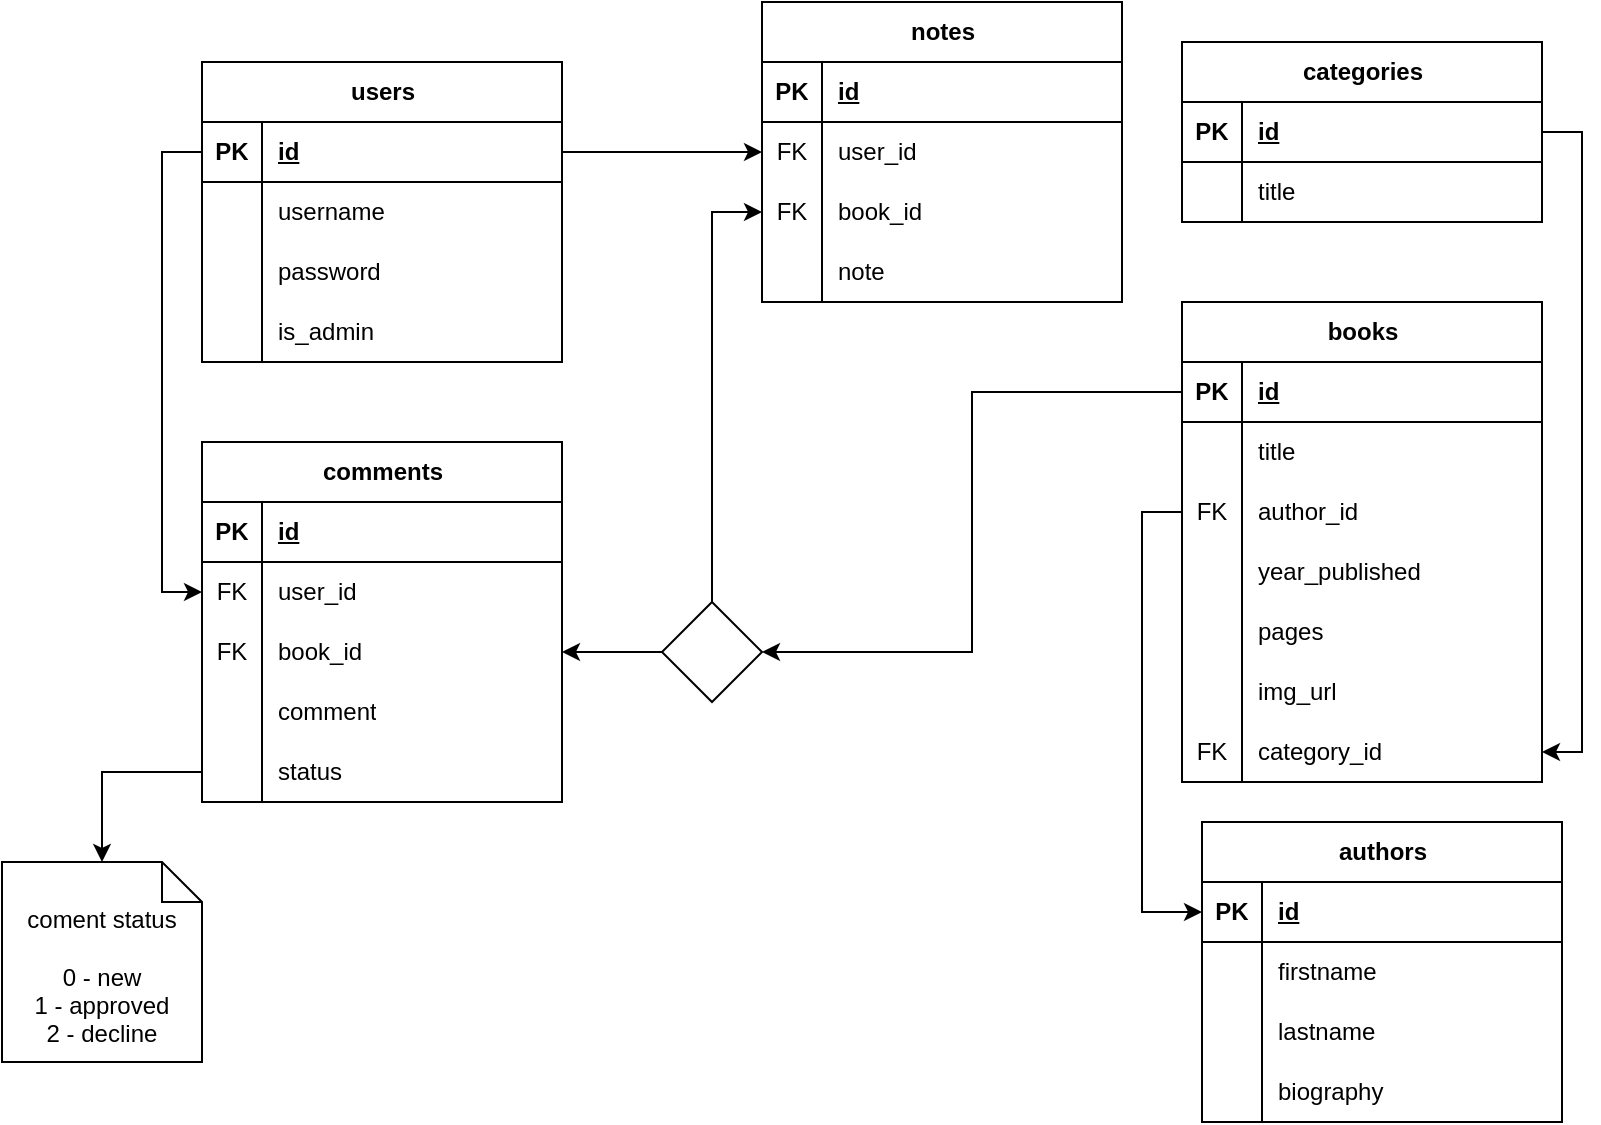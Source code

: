 <mxfile version="22.1.0" type="device">
  <diagram id="tXcpr0YHOBpfjvdcPFPw" name="Page-1">
    <mxGraphModel dx="1674" dy="1858" grid="1" gridSize="10" guides="1" tooltips="1" connect="1" arrows="1" fold="1" page="1" pageScale="1" pageWidth="850" pageHeight="1100" math="0" shadow="0">
      <root>
        <mxCell id="0" />
        <mxCell id="1" parent="0" />
        <mxCell id="TwhBnZs5j3Ns0Jui8B5w-1" value="users" style="shape=table;startSize=30;container=1;collapsible=1;childLayout=tableLayout;fixedRows=1;rowLines=0;fontStyle=1;align=center;resizeLast=1;html=1;" parent="1" vertex="1">
          <mxGeometry x="110" y="-1010" width="180" height="150" as="geometry" />
        </mxCell>
        <mxCell id="TwhBnZs5j3Ns0Jui8B5w-2" value="" style="shape=tableRow;horizontal=0;startSize=0;swimlaneHead=0;swimlaneBody=0;fillColor=none;collapsible=0;dropTarget=0;points=[[0,0.5],[1,0.5]];portConstraint=eastwest;top=0;left=0;right=0;bottom=1;" parent="TwhBnZs5j3Ns0Jui8B5w-1" vertex="1">
          <mxGeometry y="30" width="180" height="30" as="geometry" />
        </mxCell>
        <mxCell id="TwhBnZs5j3Ns0Jui8B5w-3" value="PK" style="shape=partialRectangle;connectable=0;fillColor=none;top=0;left=0;bottom=0;right=0;fontStyle=1;overflow=hidden;whiteSpace=wrap;html=1;" parent="TwhBnZs5j3Ns0Jui8B5w-2" vertex="1">
          <mxGeometry width="30" height="30" as="geometry">
            <mxRectangle width="30" height="30" as="alternateBounds" />
          </mxGeometry>
        </mxCell>
        <mxCell id="TwhBnZs5j3Ns0Jui8B5w-4" value="id" style="shape=partialRectangle;connectable=0;fillColor=none;top=0;left=0;bottom=0;right=0;align=left;spacingLeft=6;fontStyle=5;overflow=hidden;whiteSpace=wrap;html=1;" parent="TwhBnZs5j3Ns0Jui8B5w-2" vertex="1">
          <mxGeometry x="30" width="150" height="30" as="geometry">
            <mxRectangle width="150" height="30" as="alternateBounds" />
          </mxGeometry>
        </mxCell>
        <mxCell id="TwhBnZs5j3Ns0Jui8B5w-5" value="" style="shape=tableRow;horizontal=0;startSize=0;swimlaneHead=0;swimlaneBody=0;fillColor=none;collapsible=0;dropTarget=0;points=[[0,0.5],[1,0.5]];portConstraint=eastwest;top=0;left=0;right=0;bottom=0;" parent="TwhBnZs5j3Ns0Jui8B5w-1" vertex="1">
          <mxGeometry y="60" width="180" height="30" as="geometry" />
        </mxCell>
        <mxCell id="TwhBnZs5j3Ns0Jui8B5w-6" value="" style="shape=partialRectangle;connectable=0;fillColor=none;top=0;left=0;bottom=0;right=0;editable=1;overflow=hidden;whiteSpace=wrap;html=1;" parent="TwhBnZs5j3Ns0Jui8B5w-5" vertex="1">
          <mxGeometry width="30" height="30" as="geometry">
            <mxRectangle width="30" height="30" as="alternateBounds" />
          </mxGeometry>
        </mxCell>
        <mxCell id="TwhBnZs5j3Ns0Jui8B5w-7" value="username" style="shape=partialRectangle;connectable=0;fillColor=none;top=0;left=0;bottom=0;right=0;align=left;spacingLeft=6;overflow=hidden;whiteSpace=wrap;html=1;" parent="TwhBnZs5j3Ns0Jui8B5w-5" vertex="1">
          <mxGeometry x="30" width="150" height="30" as="geometry">
            <mxRectangle width="150" height="30" as="alternateBounds" />
          </mxGeometry>
        </mxCell>
        <mxCell id="TwhBnZs5j3Ns0Jui8B5w-8" value="" style="shape=tableRow;horizontal=0;startSize=0;swimlaneHead=0;swimlaneBody=0;fillColor=none;collapsible=0;dropTarget=0;points=[[0,0.5],[1,0.5]];portConstraint=eastwest;top=0;left=0;right=0;bottom=0;" parent="TwhBnZs5j3Ns0Jui8B5w-1" vertex="1">
          <mxGeometry y="90" width="180" height="30" as="geometry" />
        </mxCell>
        <mxCell id="TwhBnZs5j3Ns0Jui8B5w-9" value="" style="shape=partialRectangle;connectable=0;fillColor=none;top=0;left=0;bottom=0;right=0;editable=1;overflow=hidden;whiteSpace=wrap;html=1;" parent="TwhBnZs5j3Ns0Jui8B5w-8" vertex="1">
          <mxGeometry width="30" height="30" as="geometry">
            <mxRectangle width="30" height="30" as="alternateBounds" />
          </mxGeometry>
        </mxCell>
        <mxCell id="TwhBnZs5j3Ns0Jui8B5w-10" value="password" style="shape=partialRectangle;connectable=0;fillColor=none;top=0;left=0;bottom=0;right=0;align=left;spacingLeft=6;overflow=hidden;whiteSpace=wrap;html=1;" parent="TwhBnZs5j3Ns0Jui8B5w-8" vertex="1">
          <mxGeometry x="30" width="150" height="30" as="geometry">
            <mxRectangle width="150" height="30" as="alternateBounds" />
          </mxGeometry>
        </mxCell>
        <mxCell id="TwhBnZs5j3Ns0Jui8B5w-11" value="" style="shape=tableRow;horizontal=0;startSize=0;swimlaneHead=0;swimlaneBody=0;fillColor=none;collapsible=0;dropTarget=0;points=[[0,0.5],[1,0.5]];portConstraint=eastwest;top=0;left=0;right=0;bottom=0;" parent="TwhBnZs5j3Ns0Jui8B5w-1" vertex="1">
          <mxGeometry y="120" width="180" height="30" as="geometry" />
        </mxCell>
        <mxCell id="TwhBnZs5j3Ns0Jui8B5w-12" value="" style="shape=partialRectangle;connectable=0;fillColor=none;top=0;left=0;bottom=0;right=0;editable=1;overflow=hidden;whiteSpace=wrap;html=1;" parent="TwhBnZs5j3Ns0Jui8B5w-11" vertex="1">
          <mxGeometry width="30" height="30" as="geometry">
            <mxRectangle width="30" height="30" as="alternateBounds" />
          </mxGeometry>
        </mxCell>
        <mxCell id="TwhBnZs5j3Ns0Jui8B5w-13" value="is_admin" style="shape=partialRectangle;connectable=0;fillColor=none;top=0;left=0;bottom=0;right=0;align=left;spacingLeft=6;overflow=hidden;whiteSpace=wrap;html=1;" parent="TwhBnZs5j3Ns0Jui8B5w-11" vertex="1">
          <mxGeometry x="30" width="150" height="30" as="geometry">
            <mxRectangle width="150" height="30" as="alternateBounds" />
          </mxGeometry>
        </mxCell>
        <mxCell id="TwhBnZs5j3Ns0Jui8B5w-14" value="categories" style="shape=table;startSize=30;container=1;collapsible=1;childLayout=tableLayout;fixedRows=1;rowLines=0;fontStyle=1;align=center;resizeLast=1;html=1;" parent="1" vertex="1">
          <mxGeometry x="600" y="-1020" width="180" height="90" as="geometry" />
        </mxCell>
        <mxCell id="TwhBnZs5j3Ns0Jui8B5w-15" value="" style="shape=tableRow;horizontal=0;startSize=0;swimlaneHead=0;swimlaneBody=0;fillColor=none;collapsible=0;dropTarget=0;points=[[0,0.5],[1,0.5]];portConstraint=eastwest;top=0;left=0;right=0;bottom=1;" parent="TwhBnZs5j3Ns0Jui8B5w-14" vertex="1">
          <mxGeometry y="30" width="180" height="30" as="geometry" />
        </mxCell>
        <mxCell id="TwhBnZs5j3Ns0Jui8B5w-16" value="PK" style="shape=partialRectangle;connectable=0;fillColor=none;top=0;left=0;bottom=0;right=0;fontStyle=1;overflow=hidden;whiteSpace=wrap;html=1;" parent="TwhBnZs5j3Ns0Jui8B5w-15" vertex="1">
          <mxGeometry width="30" height="30" as="geometry">
            <mxRectangle width="30" height="30" as="alternateBounds" />
          </mxGeometry>
        </mxCell>
        <mxCell id="TwhBnZs5j3Ns0Jui8B5w-17" value="id" style="shape=partialRectangle;connectable=0;fillColor=none;top=0;left=0;bottom=0;right=0;align=left;spacingLeft=6;fontStyle=5;overflow=hidden;whiteSpace=wrap;html=1;" parent="TwhBnZs5j3Ns0Jui8B5w-15" vertex="1">
          <mxGeometry x="30" width="150" height="30" as="geometry">
            <mxRectangle width="150" height="30" as="alternateBounds" />
          </mxGeometry>
        </mxCell>
        <mxCell id="TwhBnZs5j3Ns0Jui8B5w-18" value="" style="shape=tableRow;horizontal=0;startSize=0;swimlaneHead=0;swimlaneBody=0;fillColor=none;collapsible=0;dropTarget=0;points=[[0,0.5],[1,0.5]];portConstraint=eastwest;top=0;left=0;right=0;bottom=0;" parent="TwhBnZs5j3Ns0Jui8B5w-14" vertex="1">
          <mxGeometry y="60" width="180" height="30" as="geometry" />
        </mxCell>
        <mxCell id="TwhBnZs5j3Ns0Jui8B5w-19" value="" style="shape=partialRectangle;connectable=0;fillColor=none;top=0;left=0;bottom=0;right=0;editable=1;overflow=hidden;whiteSpace=wrap;html=1;" parent="TwhBnZs5j3Ns0Jui8B5w-18" vertex="1">
          <mxGeometry width="30" height="30" as="geometry">
            <mxRectangle width="30" height="30" as="alternateBounds" />
          </mxGeometry>
        </mxCell>
        <mxCell id="TwhBnZs5j3Ns0Jui8B5w-20" value="title" style="shape=partialRectangle;connectable=0;fillColor=none;top=0;left=0;bottom=0;right=0;align=left;spacingLeft=6;overflow=hidden;whiteSpace=wrap;html=1;" parent="TwhBnZs5j3Ns0Jui8B5w-18" vertex="1">
          <mxGeometry x="30" width="150" height="30" as="geometry">
            <mxRectangle width="150" height="30" as="alternateBounds" />
          </mxGeometry>
        </mxCell>
        <mxCell id="TwhBnZs5j3Ns0Jui8B5w-27" value="authors" style="shape=table;startSize=30;container=1;collapsible=1;childLayout=tableLayout;fixedRows=1;rowLines=0;fontStyle=1;align=center;resizeLast=1;html=1;" parent="1" vertex="1">
          <mxGeometry x="610" y="-630" width="180" height="150" as="geometry" />
        </mxCell>
        <mxCell id="TwhBnZs5j3Ns0Jui8B5w-28" value="" style="shape=tableRow;horizontal=0;startSize=0;swimlaneHead=0;swimlaneBody=0;fillColor=none;collapsible=0;dropTarget=0;points=[[0,0.5],[1,0.5]];portConstraint=eastwest;top=0;left=0;right=0;bottom=1;" parent="TwhBnZs5j3Ns0Jui8B5w-27" vertex="1">
          <mxGeometry y="30" width="180" height="30" as="geometry" />
        </mxCell>
        <mxCell id="TwhBnZs5j3Ns0Jui8B5w-29" value="PK" style="shape=partialRectangle;connectable=0;fillColor=none;top=0;left=0;bottom=0;right=0;fontStyle=1;overflow=hidden;whiteSpace=wrap;html=1;" parent="TwhBnZs5j3Ns0Jui8B5w-28" vertex="1">
          <mxGeometry width="30" height="30" as="geometry">
            <mxRectangle width="30" height="30" as="alternateBounds" />
          </mxGeometry>
        </mxCell>
        <mxCell id="TwhBnZs5j3Ns0Jui8B5w-30" value="id" style="shape=partialRectangle;connectable=0;fillColor=none;top=0;left=0;bottom=0;right=0;align=left;spacingLeft=6;fontStyle=5;overflow=hidden;whiteSpace=wrap;html=1;" parent="TwhBnZs5j3Ns0Jui8B5w-28" vertex="1">
          <mxGeometry x="30" width="150" height="30" as="geometry">
            <mxRectangle width="150" height="30" as="alternateBounds" />
          </mxGeometry>
        </mxCell>
        <mxCell id="TwhBnZs5j3Ns0Jui8B5w-31" value="" style="shape=tableRow;horizontal=0;startSize=0;swimlaneHead=0;swimlaneBody=0;fillColor=none;collapsible=0;dropTarget=0;points=[[0,0.5],[1,0.5]];portConstraint=eastwest;top=0;left=0;right=0;bottom=0;" parent="TwhBnZs5j3Ns0Jui8B5w-27" vertex="1">
          <mxGeometry y="60" width="180" height="30" as="geometry" />
        </mxCell>
        <mxCell id="TwhBnZs5j3Ns0Jui8B5w-32" value="" style="shape=partialRectangle;connectable=0;fillColor=none;top=0;left=0;bottom=0;right=0;editable=1;overflow=hidden;whiteSpace=wrap;html=1;" parent="TwhBnZs5j3Ns0Jui8B5w-31" vertex="1">
          <mxGeometry width="30" height="30" as="geometry">
            <mxRectangle width="30" height="30" as="alternateBounds" />
          </mxGeometry>
        </mxCell>
        <mxCell id="TwhBnZs5j3Ns0Jui8B5w-33" value="firstname" style="shape=partialRectangle;connectable=0;fillColor=none;top=0;left=0;bottom=0;right=0;align=left;spacingLeft=6;overflow=hidden;whiteSpace=wrap;html=1;" parent="TwhBnZs5j3Ns0Jui8B5w-31" vertex="1">
          <mxGeometry x="30" width="150" height="30" as="geometry">
            <mxRectangle width="150" height="30" as="alternateBounds" />
          </mxGeometry>
        </mxCell>
        <mxCell id="TwhBnZs5j3Ns0Jui8B5w-34" value="" style="shape=tableRow;horizontal=0;startSize=0;swimlaneHead=0;swimlaneBody=0;fillColor=none;collapsible=0;dropTarget=0;points=[[0,0.5],[1,0.5]];portConstraint=eastwest;top=0;left=0;right=0;bottom=0;" parent="TwhBnZs5j3Ns0Jui8B5w-27" vertex="1">
          <mxGeometry y="90" width="180" height="30" as="geometry" />
        </mxCell>
        <mxCell id="TwhBnZs5j3Ns0Jui8B5w-35" value="" style="shape=partialRectangle;connectable=0;fillColor=none;top=0;left=0;bottom=0;right=0;editable=1;overflow=hidden;whiteSpace=wrap;html=1;" parent="TwhBnZs5j3Ns0Jui8B5w-34" vertex="1">
          <mxGeometry width="30" height="30" as="geometry">
            <mxRectangle width="30" height="30" as="alternateBounds" />
          </mxGeometry>
        </mxCell>
        <mxCell id="TwhBnZs5j3Ns0Jui8B5w-36" value="lastname" style="shape=partialRectangle;connectable=0;fillColor=none;top=0;left=0;bottom=0;right=0;align=left;spacingLeft=6;overflow=hidden;whiteSpace=wrap;html=1;" parent="TwhBnZs5j3Ns0Jui8B5w-34" vertex="1">
          <mxGeometry x="30" width="150" height="30" as="geometry">
            <mxRectangle width="150" height="30" as="alternateBounds" />
          </mxGeometry>
        </mxCell>
        <mxCell id="TwhBnZs5j3Ns0Jui8B5w-37" value="" style="shape=tableRow;horizontal=0;startSize=0;swimlaneHead=0;swimlaneBody=0;fillColor=none;collapsible=0;dropTarget=0;points=[[0,0.5],[1,0.5]];portConstraint=eastwest;top=0;left=0;right=0;bottom=0;" parent="TwhBnZs5j3Ns0Jui8B5w-27" vertex="1">
          <mxGeometry y="120" width="180" height="30" as="geometry" />
        </mxCell>
        <mxCell id="TwhBnZs5j3Ns0Jui8B5w-38" value="" style="shape=partialRectangle;connectable=0;fillColor=none;top=0;left=0;bottom=0;right=0;editable=1;overflow=hidden;whiteSpace=wrap;html=1;" parent="TwhBnZs5j3Ns0Jui8B5w-37" vertex="1">
          <mxGeometry width="30" height="30" as="geometry">
            <mxRectangle width="30" height="30" as="alternateBounds" />
          </mxGeometry>
        </mxCell>
        <mxCell id="TwhBnZs5j3Ns0Jui8B5w-39" value="biography " style="shape=partialRectangle;connectable=0;fillColor=none;top=0;left=0;bottom=0;right=0;align=left;spacingLeft=6;overflow=hidden;whiteSpace=wrap;html=1;" parent="TwhBnZs5j3Ns0Jui8B5w-37" vertex="1">
          <mxGeometry x="30" width="150" height="30" as="geometry">
            <mxRectangle width="150" height="30" as="alternateBounds" />
          </mxGeometry>
        </mxCell>
        <mxCell id="TwhBnZs5j3Ns0Jui8B5w-41" value="books" style="shape=table;startSize=30;container=1;collapsible=1;childLayout=tableLayout;fixedRows=1;rowLines=0;fontStyle=1;align=center;resizeLast=1;html=1;" parent="1" vertex="1">
          <mxGeometry x="600" y="-890" width="180" height="240" as="geometry" />
        </mxCell>
        <mxCell id="TwhBnZs5j3Ns0Jui8B5w-42" value="" style="shape=tableRow;horizontal=0;startSize=0;swimlaneHead=0;swimlaneBody=0;fillColor=none;collapsible=0;dropTarget=0;points=[[0,0.5],[1,0.5]];portConstraint=eastwest;top=0;left=0;right=0;bottom=1;" parent="TwhBnZs5j3Ns0Jui8B5w-41" vertex="1">
          <mxGeometry y="30" width="180" height="30" as="geometry" />
        </mxCell>
        <mxCell id="TwhBnZs5j3Ns0Jui8B5w-43" value="PK" style="shape=partialRectangle;connectable=0;fillColor=none;top=0;left=0;bottom=0;right=0;fontStyle=1;overflow=hidden;whiteSpace=wrap;html=1;" parent="TwhBnZs5j3Ns0Jui8B5w-42" vertex="1">
          <mxGeometry width="30" height="30" as="geometry">
            <mxRectangle width="30" height="30" as="alternateBounds" />
          </mxGeometry>
        </mxCell>
        <mxCell id="TwhBnZs5j3Ns0Jui8B5w-44" value="id" style="shape=partialRectangle;connectable=0;fillColor=none;top=0;left=0;bottom=0;right=0;align=left;spacingLeft=6;fontStyle=5;overflow=hidden;whiteSpace=wrap;html=1;" parent="TwhBnZs5j3Ns0Jui8B5w-42" vertex="1">
          <mxGeometry x="30" width="150" height="30" as="geometry">
            <mxRectangle width="150" height="30" as="alternateBounds" />
          </mxGeometry>
        </mxCell>
        <mxCell id="TwhBnZs5j3Ns0Jui8B5w-45" value="" style="shape=tableRow;horizontal=0;startSize=0;swimlaneHead=0;swimlaneBody=0;fillColor=none;collapsible=0;dropTarget=0;points=[[0,0.5],[1,0.5]];portConstraint=eastwest;top=0;left=0;right=0;bottom=0;" parent="TwhBnZs5j3Ns0Jui8B5w-41" vertex="1">
          <mxGeometry y="60" width="180" height="30" as="geometry" />
        </mxCell>
        <mxCell id="TwhBnZs5j3Ns0Jui8B5w-46" value="" style="shape=partialRectangle;connectable=0;fillColor=none;top=0;left=0;bottom=0;right=0;editable=1;overflow=hidden;whiteSpace=wrap;html=1;" parent="TwhBnZs5j3Ns0Jui8B5w-45" vertex="1">
          <mxGeometry width="30" height="30" as="geometry">
            <mxRectangle width="30" height="30" as="alternateBounds" />
          </mxGeometry>
        </mxCell>
        <mxCell id="TwhBnZs5j3Ns0Jui8B5w-47" value="title" style="shape=partialRectangle;connectable=0;fillColor=none;top=0;left=0;bottom=0;right=0;align=left;spacingLeft=6;overflow=hidden;whiteSpace=wrap;html=1;" parent="TwhBnZs5j3Ns0Jui8B5w-45" vertex="1">
          <mxGeometry x="30" width="150" height="30" as="geometry">
            <mxRectangle width="150" height="30" as="alternateBounds" />
          </mxGeometry>
        </mxCell>
        <mxCell id="TwhBnZs5j3Ns0Jui8B5w-48" value="" style="shape=tableRow;horizontal=0;startSize=0;swimlaneHead=0;swimlaneBody=0;fillColor=none;collapsible=0;dropTarget=0;points=[[0,0.5],[1,0.5]];portConstraint=eastwest;top=0;left=0;right=0;bottom=0;" parent="TwhBnZs5j3Ns0Jui8B5w-41" vertex="1">
          <mxGeometry y="90" width="180" height="30" as="geometry" />
        </mxCell>
        <mxCell id="TwhBnZs5j3Ns0Jui8B5w-49" value="FK" style="shape=partialRectangle;connectable=0;fillColor=none;top=0;left=0;bottom=0;right=0;editable=1;overflow=hidden;whiteSpace=wrap;html=1;" parent="TwhBnZs5j3Ns0Jui8B5w-48" vertex="1">
          <mxGeometry width="30" height="30" as="geometry">
            <mxRectangle width="30" height="30" as="alternateBounds" />
          </mxGeometry>
        </mxCell>
        <mxCell id="TwhBnZs5j3Ns0Jui8B5w-50" value="author_id" style="shape=partialRectangle;connectable=0;fillColor=none;top=0;left=0;bottom=0;right=0;align=left;spacingLeft=6;overflow=hidden;whiteSpace=wrap;html=1;" parent="TwhBnZs5j3Ns0Jui8B5w-48" vertex="1">
          <mxGeometry x="30" width="150" height="30" as="geometry">
            <mxRectangle width="150" height="30" as="alternateBounds" />
          </mxGeometry>
        </mxCell>
        <mxCell id="TwhBnZs5j3Ns0Jui8B5w-51" value="" style="shape=tableRow;horizontal=0;startSize=0;swimlaneHead=0;swimlaneBody=0;fillColor=none;collapsible=0;dropTarget=0;points=[[0,0.5],[1,0.5]];portConstraint=eastwest;top=0;left=0;right=0;bottom=0;" parent="TwhBnZs5j3Ns0Jui8B5w-41" vertex="1">
          <mxGeometry y="120" width="180" height="30" as="geometry" />
        </mxCell>
        <mxCell id="TwhBnZs5j3Ns0Jui8B5w-52" value="" style="shape=partialRectangle;connectable=0;fillColor=none;top=0;left=0;bottom=0;right=0;editable=1;overflow=hidden;whiteSpace=wrap;html=1;" parent="TwhBnZs5j3Ns0Jui8B5w-51" vertex="1">
          <mxGeometry width="30" height="30" as="geometry">
            <mxRectangle width="30" height="30" as="alternateBounds" />
          </mxGeometry>
        </mxCell>
        <mxCell id="TwhBnZs5j3Ns0Jui8B5w-53" value="year_published " style="shape=partialRectangle;connectable=0;fillColor=none;top=0;left=0;bottom=0;right=0;align=left;spacingLeft=6;overflow=hidden;whiteSpace=wrap;html=1;" parent="TwhBnZs5j3Ns0Jui8B5w-51" vertex="1">
          <mxGeometry x="30" width="150" height="30" as="geometry">
            <mxRectangle width="150" height="30" as="alternateBounds" />
          </mxGeometry>
        </mxCell>
        <mxCell id="TwhBnZs5j3Ns0Jui8B5w-54" value="" style="shape=tableRow;horizontal=0;startSize=0;swimlaneHead=0;swimlaneBody=0;fillColor=none;collapsible=0;dropTarget=0;points=[[0,0.5],[1,0.5]];portConstraint=eastwest;top=0;left=0;right=0;bottom=0;" parent="TwhBnZs5j3Ns0Jui8B5w-41" vertex="1">
          <mxGeometry y="150" width="180" height="30" as="geometry" />
        </mxCell>
        <mxCell id="TwhBnZs5j3Ns0Jui8B5w-55" value="" style="shape=partialRectangle;connectable=0;fillColor=none;top=0;left=0;bottom=0;right=0;editable=1;overflow=hidden;whiteSpace=wrap;html=1;" parent="TwhBnZs5j3Ns0Jui8B5w-54" vertex="1">
          <mxGeometry width="30" height="30" as="geometry">
            <mxRectangle width="30" height="30" as="alternateBounds" />
          </mxGeometry>
        </mxCell>
        <mxCell id="TwhBnZs5j3Ns0Jui8B5w-56" value="pages" style="shape=partialRectangle;connectable=0;fillColor=none;top=0;left=0;bottom=0;right=0;align=left;spacingLeft=6;overflow=hidden;whiteSpace=wrap;html=1;" parent="TwhBnZs5j3Ns0Jui8B5w-54" vertex="1">
          <mxGeometry x="30" width="150" height="30" as="geometry">
            <mxRectangle width="150" height="30" as="alternateBounds" />
          </mxGeometry>
        </mxCell>
        <mxCell id="TwhBnZs5j3Ns0Jui8B5w-57" value="" style="shape=tableRow;horizontal=0;startSize=0;swimlaneHead=0;swimlaneBody=0;fillColor=none;collapsible=0;dropTarget=0;points=[[0,0.5],[1,0.5]];portConstraint=eastwest;top=0;left=0;right=0;bottom=0;" parent="TwhBnZs5j3Ns0Jui8B5w-41" vertex="1">
          <mxGeometry y="180" width="180" height="30" as="geometry" />
        </mxCell>
        <mxCell id="TwhBnZs5j3Ns0Jui8B5w-58" value="" style="shape=partialRectangle;connectable=0;fillColor=none;top=0;left=0;bottom=0;right=0;editable=1;overflow=hidden;whiteSpace=wrap;html=1;" parent="TwhBnZs5j3Ns0Jui8B5w-57" vertex="1">
          <mxGeometry width="30" height="30" as="geometry">
            <mxRectangle width="30" height="30" as="alternateBounds" />
          </mxGeometry>
        </mxCell>
        <mxCell id="TwhBnZs5j3Ns0Jui8B5w-59" value="img_url" style="shape=partialRectangle;connectable=0;fillColor=none;top=0;left=0;bottom=0;right=0;align=left;spacingLeft=6;overflow=hidden;whiteSpace=wrap;html=1;" parent="TwhBnZs5j3Ns0Jui8B5w-57" vertex="1">
          <mxGeometry x="30" width="150" height="30" as="geometry">
            <mxRectangle width="150" height="30" as="alternateBounds" />
          </mxGeometry>
        </mxCell>
        <mxCell id="TwhBnZs5j3Ns0Jui8B5w-60" value="" style="shape=tableRow;horizontal=0;startSize=0;swimlaneHead=0;swimlaneBody=0;fillColor=none;collapsible=0;dropTarget=0;points=[[0,0.5],[1,0.5]];portConstraint=eastwest;top=0;left=0;right=0;bottom=0;" parent="TwhBnZs5j3Ns0Jui8B5w-41" vertex="1">
          <mxGeometry y="210" width="180" height="30" as="geometry" />
        </mxCell>
        <mxCell id="TwhBnZs5j3Ns0Jui8B5w-61" value="FK" style="shape=partialRectangle;connectable=0;fillColor=none;top=0;left=0;bottom=0;right=0;editable=1;overflow=hidden;whiteSpace=wrap;html=1;" parent="TwhBnZs5j3Ns0Jui8B5w-60" vertex="1">
          <mxGeometry width="30" height="30" as="geometry">
            <mxRectangle width="30" height="30" as="alternateBounds" />
          </mxGeometry>
        </mxCell>
        <mxCell id="TwhBnZs5j3Ns0Jui8B5w-62" value="category_id" style="shape=partialRectangle;connectable=0;fillColor=none;top=0;left=0;bottom=0;right=0;align=left;spacingLeft=6;overflow=hidden;whiteSpace=wrap;html=1;" parent="TwhBnZs5j3Ns0Jui8B5w-60" vertex="1">
          <mxGeometry x="30" width="150" height="30" as="geometry">
            <mxRectangle width="150" height="30" as="alternateBounds" />
          </mxGeometry>
        </mxCell>
        <mxCell id="TwhBnZs5j3Ns0Jui8B5w-64" style="edgeStyle=orthogonalEdgeStyle;rounded=0;orthogonalLoop=1;jettySize=auto;html=1;exitX=1;exitY=0.5;exitDx=0;exitDy=0;entryX=1;entryY=0.5;entryDx=0;entryDy=0;" parent="1" source="TwhBnZs5j3Ns0Jui8B5w-15" target="TwhBnZs5j3Ns0Jui8B5w-60" edge="1">
          <mxGeometry relative="1" as="geometry" />
        </mxCell>
        <mxCell id="TwhBnZs5j3Ns0Jui8B5w-65" value="comments" style="shape=table;startSize=30;container=1;collapsible=1;childLayout=tableLayout;fixedRows=1;rowLines=0;fontStyle=1;align=center;resizeLast=1;html=1;" parent="1" vertex="1">
          <mxGeometry x="110" y="-820" width="180" height="180" as="geometry" />
        </mxCell>
        <mxCell id="TwhBnZs5j3Ns0Jui8B5w-66" value="" style="shape=tableRow;horizontal=0;startSize=0;swimlaneHead=0;swimlaneBody=0;fillColor=none;collapsible=0;dropTarget=0;points=[[0,0.5],[1,0.5]];portConstraint=eastwest;top=0;left=0;right=0;bottom=1;" parent="TwhBnZs5j3Ns0Jui8B5w-65" vertex="1">
          <mxGeometry y="30" width="180" height="30" as="geometry" />
        </mxCell>
        <mxCell id="TwhBnZs5j3Ns0Jui8B5w-67" value="PK" style="shape=partialRectangle;connectable=0;fillColor=none;top=0;left=0;bottom=0;right=0;fontStyle=1;overflow=hidden;whiteSpace=wrap;html=1;" parent="TwhBnZs5j3Ns0Jui8B5w-66" vertex="1">
          <mxGeometry width="30" height="30" as="geometry">
            <mxRectangle width="30" height="30" as="alternateBounds" />
          </mxGeometry>
        </mxCell>
        <mxCell id="TwhBnZs5j3Ns0Jui8B5w-68" value="id" style="shape=partialRectangle;connectable=0;fillColor=none;top=0;left=0;bottom=0;right=0;align=left;spacingLeft=6;fontStyle=5;overflow=hidden;whiteSpace=wrap;html=1;" parent="TwhBnZs5j3Ns0Jui8B5w-66" vertex="1">
          <mxGeometry x="30" width="150" height="30" as="geometry">
            <mxRectangle width="150" height="30" as="alternateBounds" />
          </mxGeometry>
        </mxCell>
        <mxCell id="TwhBnZs5j3Ns0Jui8B5w-69" value="" style="shape=tableRow;horizontal=0;startSize=0;swimlaneHead=0;swimlaneBody=0;fillColor=none;collapsible=0;dropTarget=0;points=[[0,0.5],[1,0.5]];portConstraint=eastwest;top=0;left=0;right=0;bottom=0;" parent="TwhBnZs5j3Ns0Jui8B5w-65" vertex="1">
          <mxGeometry y="60" width="180" height="30" as="geometry" />
        </mxCell>
        <mxCell id="TwhBnZs5j3Ns0Jui8B5w-70" value="FK" style="shape=partialRectangle;connectable=0;fillColor=none;top=0;left=0;bottom=0;right=0;editable=1;overflow=hidden;whiteSpace=wrap;html=1;" parent="TwhBnZs5j3Ns0Jui8B5w-69" vertex="1">
          <mxGeometry width="30" height="30" as="geometry">
            <mxRectangle width="30" height="30" as="alternateBounds" />
          </mxGeometry>
        </mxCell>
        <mxCell id="TwhBnZs5j3Ns0Jui8B5w-71" value="user_id" style="shape=partialRectangle;connectable=0;fillColor=none;top=0;left=0;bottom=0;right=0;align=left;spacingLeft=6;overflow=hidden;whiteSpace=wrap;html=1;" parent="TwhBnZs5j3Ns0Jui8B5w-69" vertex="1">
          <mxGeometry x="30" width="150" height="30" as="geometry">
            <mxRectangle width="150" height="30" as="alternateBounds" />
          </mxGeometry>
        </mxCell>
        <mxCell id="TwhBnZs5j3Ns0Jui8B5w-72" value="" style="shape=tableRow;horizontal=0;startSize=0;swimlaneHead=0;swimlaneBody=0;fillColor=none;collapsible=0;dropTarget=0;points=[[0,0.5],[1,0.5]];portConstraint=eastwest;top=0;left=0;right=0;bottom=0;" parent="TwhBnZs5j3Ns0Jui8B5w-65" vertex="1">
          <mxGeometry y="90" width="180" height="30" as="geometry" />
        </mxCell>
        <mxCell id="TwhBnZs5j3Ns0Jui8B5w-73" value="FK" style="shape=partialRectangle;connectable=0;fillColor=none;top=0;left=0;bottom=0;right=0;editable=1;overflow=hidden;whiteSpace=wrap;html=1;" parent="TwhBnZs5j3Ns0Jui8B5w-72" vertex="1">
          <mxGeometry width="30" height="30" as="geometry">
            <mxRectangle width="30" height="30" as="alternateBounds" />
          </mxGeometry>
        </mxCell>
        <mxCell id="TwhBnZs5j3Ns0Jui8B5w-74" value="book_id" style="shape=partialRectangle;connectable=0;fillColor=none;top=0;left=0;bottom=0;right=0;align=left;spacingLeft=6;overflow=hidden;whiteSpace=wrap;html=1;" parent="TwhBnZs5j3Ns0Jui8B5w-72" vertex="1">
          <mxGeometry x="30" width="150" height="30" as="geometry">
            <mxRectangle width="150" height="30" as="alternateBounds" />
          </mxGeometry>
        </mxCell>
        <mxCell id="TwhBnZs5j3Ns0Jui8B5w-75" value="" style="shape=tableRow;horizontal=0;startSize=0;swimlaneHead=0;swimlaneBody=0;fillColor=none;collapsible=0;dropTarget=0;points=[[0,0.5],[1,0.5]];portConstraint=eastwest;top=0;left=0;right=0;bottom=0;" parent="TwhBnZs5j3Ns0Jui8B5w-65" vertex="1">
          <mxGeometry y="120" width="180" height="30" as="geometry" />
        </mxCell>
        <mxCell id="TwhBnZs5j3Ns0Jui8B5w-76" value="" style="shape=partialRectangle;connectable=0;fillColor=none;top=0;left=0;bottom=0;right=0;editable=1;overflow=hidden;whiteSpace=wrap;html=1;" parent="TwhBnZs5j3Ns0Jui8B5w-75" vertex="1">
          <mxGeometry width="30" height="30" as="geometry">
            <mxRectangle width="30" height="30" as="alternateBounds" />
          </mxGeometry>
        </mxCell>
        <mxCell id="TwhBnZs5j3Ns0Jui8B5w-77" value="comment" style="shape=partialRectangle;connectable=0;fillColor=none;top=0;left=0;bottom=0;right=0;align=left;spacingLeft=6;overflow=hidden;whiteSpace=wrap;html=1;" parent="TwhBnZs5j3Ns0Jui8B5w-75" vertex="1">
          <mxGeometry x="30" width="150" height="30" as="geometry">
            <mxRectangle width="150" height="30" as="alternateBounds" />
          </mxGeometry>
        </mxCell>
        <mxCell id="TwhBnZs5j3Ns0Jui8B5w-78" value="" style="shape=tableRow;horizontal=0;startSize=0;swimlaneHead=0;swimlaneBody=0;fillColor=none;collapsible=0;dropTarget=0;points=[[0,0.5],[1,0.5]];portConstraint=eastwest;top=0;left=0;right=0;bottom=0;" parent="TwhBnZs5j3Ns0Jui8B5w-65" vertex="1">
          <mxGeometry y="150" width="180" height="30" as="geometry" />
        </mxCell>
        <mxCell id="TwhBnZs5j3Ns0Jui8B5w-79" value="" style="shape=partialRectangle;connectable=0;fillColor=none;top=0;left=0;bottom=0;right=0;editable=1;overflow=hidden;whiteSpace=wrap;html=1;" parent="TwhBnZs5j3Ns0Jui8B5w-78" vertex="1">
          <mxGeometry width="30" height="30" as="geometry">
            <mxRectangle width="30" height="30" as="alternateBounds" />
          </mxGeometry>
        </mxCell>
        <mxCell id="TwhBnZs5j3Ns0Jui8B5w-80" value="status" style="shape=partialRectangle;connectable=0;fillColor=none;top=0;left=0;bottom=0;right=0;align=left;spacingLeft=6;overflow=hidden;whiteSpace=wrap;html=1;" parent="TwhBnZs5j3Ns0Jui8B5w-78" vertex="1">
          <mxGeometry x="30" width="150" height="30" as="geometry">
            <mxRectangle width="150" height="30" as="alternateBounds" />
          </mxGeometry>
        </mxCell>
        <mxCell id="TwhBnZs5j3Ns0Jui8B5w-81" style="edgeStyle=orthogonalEdgeStyle;rounded=0;orthogonalLoop=1;jettySize=auto;html=1;exitX=0;exitY=0.5;exitDx=0;exitDy=0;entryX=0;entryY=0.5;entryDx=0;entryDy=0;" parent="1" source="TwhBnZs5j3Ns0Jui8B5w-2" target="TwhBnZs5j3Ns0Jui8B5w-69" edge="1">
          <mxGeometry relative="1" as="geometry" />
        </mxCell>
        <mxCell id="TwhBnZs5j3Ns0Jui8B5w-83" value="notes" style="shape=table;startSize=30;container=1;collapsible=1;childLayout=tableLayout;fixedRows=1;rowLines=0;fontStyle=1;align=center;resizeLast=1;html=1;" parent="1" vertex="1">
          <mxGeometry x="390" y="-1040" width="180" height="150" as="geometry" />
        </mxCell>
        <mxCell id="TwhBnZs5j3Ns0Jui8B5w-84" value="" style="shape=tableRow;horizontal=0;startSize=0;swimlaneHead=0;swimlaneBody=0;fillColor=none;collapsible=0;dropTarget=0;points=[[0,0.5],[1,0.5]];portConstraint=eastwest;top=0;left=0;right=0;bottom=1;" parent="TwhBnZs5j3Ns0Jui8B5w-83" vertex="1">
          <mxGeometry y="30" width="180" height="30" as="geometry" />
        </mxCell>
        <mxCell id="TwhBnZs5j3Ns0Jui8B5w-85" value="PK" style="shape=partialRectangle;connectable=0;fillColor=none;top=0;left=0;bottom=0;right=0;fontStyle=1;overflow=hidden;whiteSpace=wrap;html=1;" parent="TwhBnZs5j3Ns0Jui8B5w-84" vertex="1">
          <mxGeometry width="30" height="30" as="geometry">
            <mxRectangle width="30" height="30" as="alternateBounds" />
          </mxGeometry>
        </mxCell>
        <mxCell id="TwhBnZs5j3Ns0Jui8B5w-86" value="id" style="shape=partialRectangle;connectable=0;fillColor=none;top=0;left=0;bottom=0;right=0;align=left;spacingLeft=6;fontStyle=5;overflow=hidden;whiteSpace=wrap;html=1;" parent="TwhBnZs5j3Ns0Jui8B5w-84" vertex="1">
          <mxGeometry x="30" width="150" height="30" as="geometry">
            <mxRectangle width="150" height="30" as="alternateBounds" />
          </mxGeometry>
        </mxCell>
        <mxCell id="TwhBnZs5j3Ns0Jui8B5w-87" value="" style="shape=tableRow;horizontal=0;startSize=0;swimlaneHead=0;swimlaneBody=0;fillColor=none;collapsible=0;dropTarget=0;points=[[0,0.5],[1,0.5]];portConstraint=eastwest;top=0;left=0;right=0;bottom=0;" parent="TwhBnZs5j3Ns0Jui8B5w-83" vertex="1">
          <mxGeometry y="60" width="180" height="30" as="geometry" />
        </mxCell>
        <mxCell id="TwhBnZs5j3Ns0Jui8B5w-88" value="FK" style="shape=partialRectangle;connectable=0;fillColor=none;top=0;left=0;bottom=0;right=0;editable=1;overflow=hidden;whiteSpace=wrap;html=1;" parent="TwhBnZs5j3Ns0Jui8B5w-87" vertex="1">
          <mxGeometry width="30" height="30" as="geometry">
            <mxRectangle width="30" height="30" as="alternateBounds" />
          </mxGeometry>
        </mxCell>
        <mxCell id="TwhBnZs5j3Ns0Jui8B5w-89" value="user_id" style="shape=partialRectangle;connectable=0;fillColor=none;top=0;left=0;bottom=0;right=0;align=left;spacingLeft=6;overflow=hidden;whiteSpace=wrap;html=1;" parent="TwhBnZs5j3Ns0Jui8B5w-87" vertex="1">
          <mxGeometry x="30" width="150" height="30" as="geometry">
            <mxRectangle width="150" height="30" as="alternateBounds" />
          </mxGeometry>
        </mxCell>
        <mxCell id="TwhBnZs5j3Ns0Jui8B5w-90" value="" style="shape=tableRow;horizontal=0;startSize=0;swimlaneHead=0;swimlaneBody=0;fillColor=none;collapsible=0;dropTarget=0;points=[[0,0.5],[1,0.5]];portConstraint=eastwest;top=0;left=0;right=0;bottom=0;" parent="TwhBnZs5j3Ns0Jui8B5w-83" vertex="1">
          <mxGeometry y="90" width="180" height="30" as="geometry" />
        </mxCell>
        <mxCell id="TwhBnZs5j3Ns0Jui8B5w-91" value="FK" style="shape=partialRectangle;connectable=0;fillColor=none;top=0;left=0;bottom=0;right=0;editable=1;overflow=hidden;whiteSpace=wrap;html=1;" parent="TwhBnZs5j3Ns0Jui8B5w-90" vertex="1">
          <mxGeometry width="30" height="30" as="geometry">
            <mxRectangle width="30" height="30" as="alternateBounds" />
          </mxGeometry>
        </mxCell>
        <mxCell id="TwhBnZs5j3Ns0Jui8B5w-92" value="book_id" style="shape=partialRectangle;connectable=0;fillColor=none;top=0;left=0;bottom=0;right=0;align=left;spacingLeft=6;overflow=hidden;whiteSpace=wrap;html=1;" parent="TwhBnZs5j3Ns0Jui8B5w-90" vertex="1">
          <mxGeometry x="30" width="150" height="30" as="geometry">
            <mxRectangle width="150" height="30" as="alternateBounds" />
          </mxGeometry>
        </mxCell>
        <mxCell id="TwhBnZs5j3Ns0Jui8B5w-93" value="" style="shape=tableRow;horizontal=0;startSize=0;swimlaneHead=0;swimlaneBody=0;fillColor=none;collapsible=0;dropTarget=0;points=[[0,0.5],[1,0.5]];portConstraint=eastwest;top=0;left=0;right=0;bottom=0;" parent="TwhBnZs5j3Ns0Jui8B5w-83" vertex="1">
          <mxGeometry y="120" width="180" height="30" as="geometry" />
        </mxCell>
        <mxCell id="TwhBnZs5j3Ns0Jui8B5w-94" value="" style="shape=partialRectangle;connectable=0;fillColor=none;top=0;left=0;bottom=0;right=0;editable=1;overflow=hidden;whiteSpace=wrap;html=1;" parent="TwhBnZs5j3Ns0Jui8B5w-93" vertex="1">
          <mxGeometry width="30" height="30" as="geometry">
            <mxRectangle width="30" height="30" as="alternateBounds" />
          </mxGeometry>
        </mxCell>
        <mxCell id="TwhBnZs5j3Ns0Jui8B5w-95" value="note" style="shape=partialRectangle;connectable=0;fillColor=none;top=0;left=0;bottom=0;right=0;align=left;spacingLeft=6;overflow=hidden;whiteSpace=wrap;html=1;" parent="TwhBnZs5j3Ns0Jui8B5w-93" vertex="1">
          <mxGeometry x="30" width="150" height="30" as="geometry">
            <mxRectangle width="150" height="30" as="alternateBounds" />
          </mxGeometry>
        </mxCell>
        <mxCell id="TwhBnZs5j3Ns0Jui8B5w-101" style="edgeStyle=orthogonalEdgeStyle;rounded=0;orthogonalLoop=1;jettySize=auto;html=1;exitX=0;exitY=0.5;exitDx=0;exitDy=0;entryX=0;entryY=0.5;entryDx=0;entryDy=0;" parent="1" source="TwhBnZs5j3Ns0Jui8B5w-48" target="TwhBnZs5j3Ns0Jui8B5w-28" edge="1">
          <mxGeometry relative="1" as="geometry" />
        </mxCell>
        <mxCell id="TwhBnZs5j3Ns0Jui8B5w-114" style="edgeStyle=orthogonalEdgeStyle;rounded=0;orthogonalLoop=1;jettySize=auto;html=1;exitX=0.5;exitY=0;exitDx=0;exitDy=0;entryX=0;entryY=0.5;entryDx=0;entryDy=0;" parent="1" source="TwhBnZs5j3Ns0Jui8B5w-107" target="TwhBnZs5j3Ns0Jui8B5w-90" edge="1">
          <mxGeometry relative="1" as="geometry" />
        </mxCell>
        <mxCell id="TwhBnZs5j3Ns0Jui8B5w-115" style="edgeStyle=orthogonalEdgeStyle;rounded=0;orthogonalLoop=1;jettySize=auto;html=1;exitX=0;exitY=0.5;exitDx=0;exitDy=0;entryX=1;entryY=0.5;entryDx=0;entryDy=0;" parent="1" source="TwhBnZs5j3Ns0Jui8B5w-107" target="TwhBnZs5j3Ns0Jui8B5w-72" edge="1">
          <mxGeometry relative="1" as="geometry" />
        </mxCell>
        <mxCell id="TwhBnZs5j3Ns0Jui8B5w-107" value="" style="rhombus;whiteSpace=wrap;html=1;startSize=30;fontStyle=1;" parent="1" vertex="1">
          <mxGeometry x="340" y="-740" width="50" height="50" as="geometry" />
        </mxCell>
        <mxCell id="TwhBnZs5j3Ns0Jui8B5w-109" style="edgeStyle=orthogonalEdgeStyle;rounded=0;orthogonalLoop=1;jettySize=auto;html=1;exitX=0;exitY=0.5;exitDx=0;exitDy=0;entryX=1;entryY=0.5;entryDx=0;entryDy=0;" parent="1" source="TwhBnZs5j3Ns0Jui8B5w-42" target="TwhBnZs5j3Ns0Jui8B5w-107" edge="1">
          <mxGeometry relative="1" as="geometry" />
        </mxCell>
        <mxCell id="TwhBnZs5j3Ns0Jui8B5w-116" style="edgeStyle=orthogonalEdgeStyle;rounded=0;orthogonalLoop=1;jettySize=auto;html=1;exitX=1;exitY=0.5;exitDx=0;exitDy=0;entryX=0;entryY=0.5;entryDx=0;entryDy=0;" parent="1" source="TwhBnZs5j3Ns0Jui8B5w-2" target="TwhBnZs5j3Ns0Jui8B5w-87" edge="1">
          <mxGeometry relative="1" as="geometry" />
        </mxCell>
        <mxCell id="2ZWCmBKINQ7wQgUayR0z-3" value="&lt;br&gt;coment status&lt;br&gt;&lt;br&gt;0 - new&lt;br&gt;1 -&amp;nbsp;approved&lt;br&gt;2 -&amp;nbsp;decline" style="shape=note;size=20;whiteSpace=wrap;html=1;" parent="1" vertex="1">
          <mxGeometry x="10" y="-610" width="100" height="100" as="geometry" />
        </mxCell>
        <mxCell id="2ZWCmBKINQ7wQgUayR0z-4" style="edgeStyle=orthogonalEdgeStyle;rounded=0;orthogonalLoop=1;jettySize=auto;html=1;exitX=0;exitY=0.5;exitDx=0;exitDy=0;entryX=0.5;entryY=0;entryDx=0;entryDy=0;entryPerimeter=0;" parent="1" source="TwhBnZs5j3Ns0Jui8B5w-78" target="2ZWCmBKINQ7wQgUayR0z-3" edge="1">
          <mxGeometry relative="1" as="geometry" />
        </mxCell>
      </root>
    </mxGraphModel>
  </diagram>
</mxfile>
